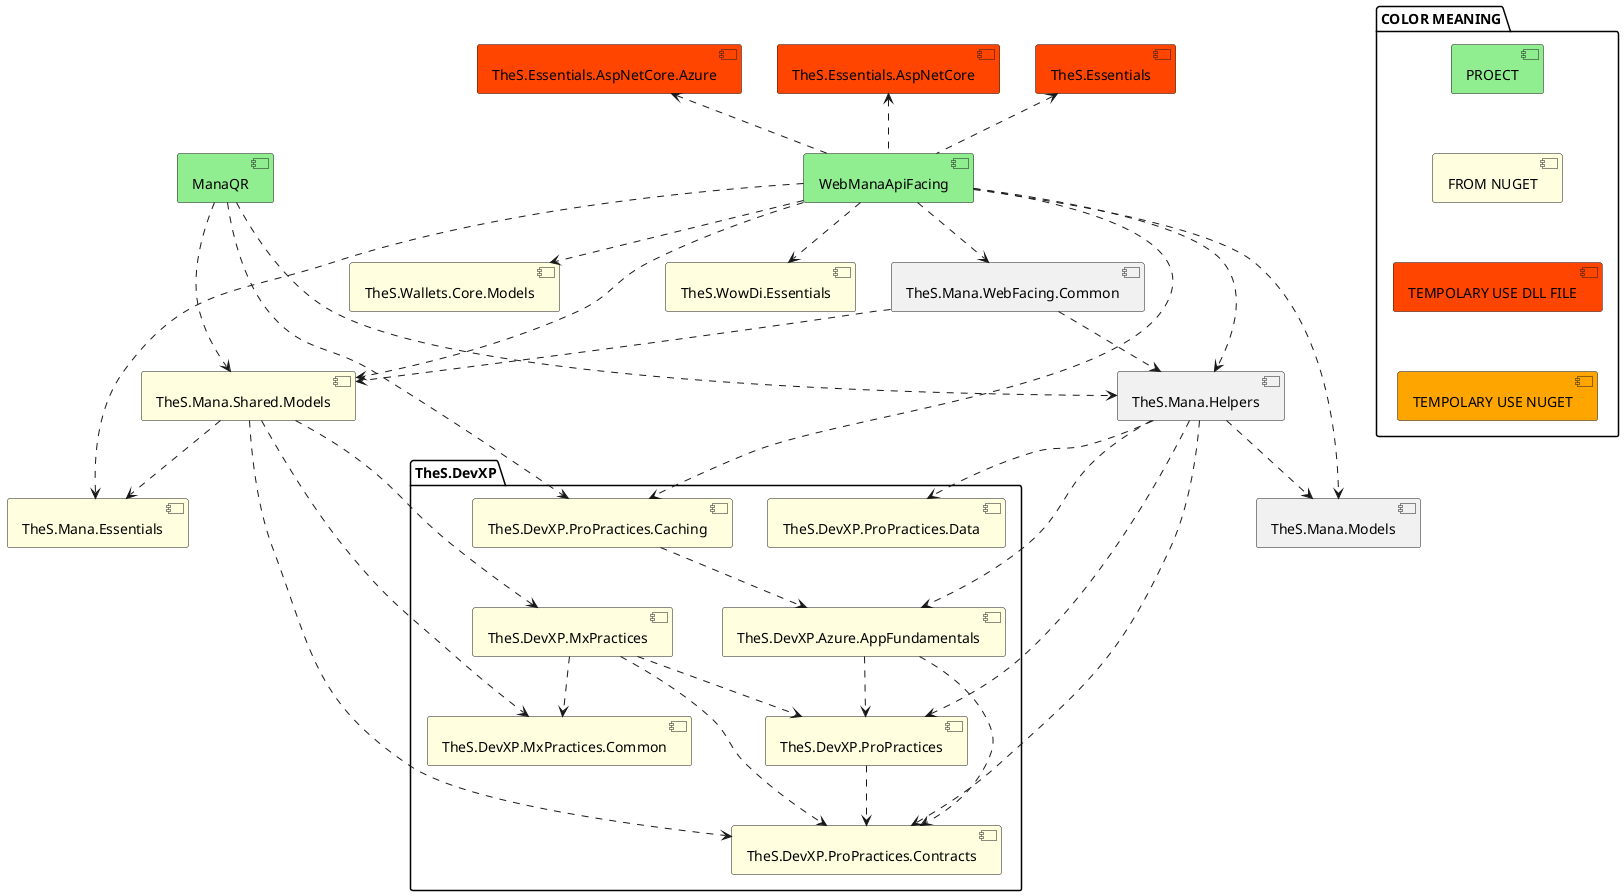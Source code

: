 @startuml ManaWalletFacing

package "COLOR MEANING" {
	[PROECT] #LightGreen
	[FROM NUGET] #LightYellow
	[TEMPOLARY USE DLL FILE] #OrangeRed
	[TEMPOLARY USE NUGET] #Orange

	[PROECT] -[hidden]- [FROM NUGET]
	[FROM NUGET] -[hidden]- [TEMPOLARY USE DLL FILE]
	[TEMPOLARY USE DLL FILE] -[hidden]- [TEMPOLARY USE NUGET]
}

[WebManaApiFacing] #LightGreen
[ManaQR] #LightGreen

[TheS.Essentials] #OrangeRed
[TheS.Essentials.AspNetCore] #OrangeRed
[TheS.Essentials.AspNetCore.Azure] #OrangeRed

package TheS.DevXP {
	[TheS.DevXP.Azure.AppFundamentals] #LightYellow
	[TheS.DevXP.ProPractices] #LightYellow
	[TheS.DevXP.ProPractices.Caching] #LightYellow
	[TheS.DevXP.ProPractices.Contracts] #LightYellow
	[TheS.DevXP.MxPractices] #LightYellow
	[TheS.DevXP.MxPractices.Common] #LightYellow
	[TheS.DevXP.ProPractices.Data] #LightYellow
}
[TheS.Mana.Essentials] #LightYellow
[TheS.Mana.Shared.Models] #LightYellow
[TheS.Wallets.Core.Models] #LightYellow
[TheS.WowDi.Essentials] #LightYellow




[WebManaApiFacing] .u.> [TheS.Essentials]
[WebManaApiFacing] .u.> [TheS.Essentials.AspNetCore]
[WebManaApiFacing] .u.> [TheS.Essentials.AspNetCore.Azure]

[WebManaApiFacing] ..> [TheS.DevXP.ProPractices.Caching]
[TheS.DevXP.ProPractices.Caching] ..> [TheS.DevXP.Azure.AppFundamentals]
[TheS.DevXP.Azure.AppFundamentals] ..> [TheS.DevXP.ProPractices]
[TheS.DevXP.Azure.AppFundamentals] ..> [TheS.DevXP.ProPractices.Contracts]
[TheS.DevXP.ProPractices] ..> [TheS.DevXP.ProPractices.Contracts]
[WebManaApiFacing] ..> [TheS.Mana.Essentials]
[WebManaApiFacing] ..> [TheS.Mana.Shared.Models]
[TheS.Mana.Shared.Models] ..> [TheS.DevXP.MxPractices]
[TheS.DevXP.MxPractices] ..> [TheS.DevXP.MxPractices.Common]
[TheS.DevXP.MxPractices] ..> [TheS.DevXP.ProPractices]
[TheS.DevXP.MxPractices] ..> [TheS.DevXP.ProPractices.Contracts]
[TheS.Mana.Shared.Models] ..> [TheS.DevXP.MxPractices.Common]
[TheS.Mana.Shared.Models] ..> [TheS.DevXP.ProPractices.Contracts]
[TheS.Mana.Shared.Models] ..> [TheS.Mana.Essentials]
[WebManaApiFacing] ..> [TheS.Wallets.Core.Models]
[WebManaApiFacing] ..> [TheS.WowDi.Essentials]

[WebManaApiFacing] ..> [TheS.Mana.Models]
[WebManaApiFacing] ..> [TheS.Mana.WebFacing.Common]
[TheS.Mana.WebFacing.Common] ..> [TheS.Mana.Shared.Models]
[TheS.Mana.WebFacing.Common] ..> [TheS.Mana.Helpers]
[WebManaApiFacing] ..> [TheS.Mana.Helpers]
[TheS.Mana.Helpers] ..> [TheS.DevXP.Azure.AppFundamentals]
[TheS.Mana.Helpers] ..> [TheS.DevXP.ProPractices]
[TheS.Mana.Helpers] ..> [TheS.DevXP.ProPractices.Data]
[TheS.Mana.Helpers] ..> [TheS.DevXP.ProPractices.Contracts]
[TheS.Mana.Helpers] ..> [TheS.Mana.Models]



[ManaQR] ..> [TheS.DevXP.ProPractices.Caching]
[ManaQR] ..> [TheS.Mana.Shared.Models]
[ManaQR] ...> [TheS.Mana.Helpers]

@enduml